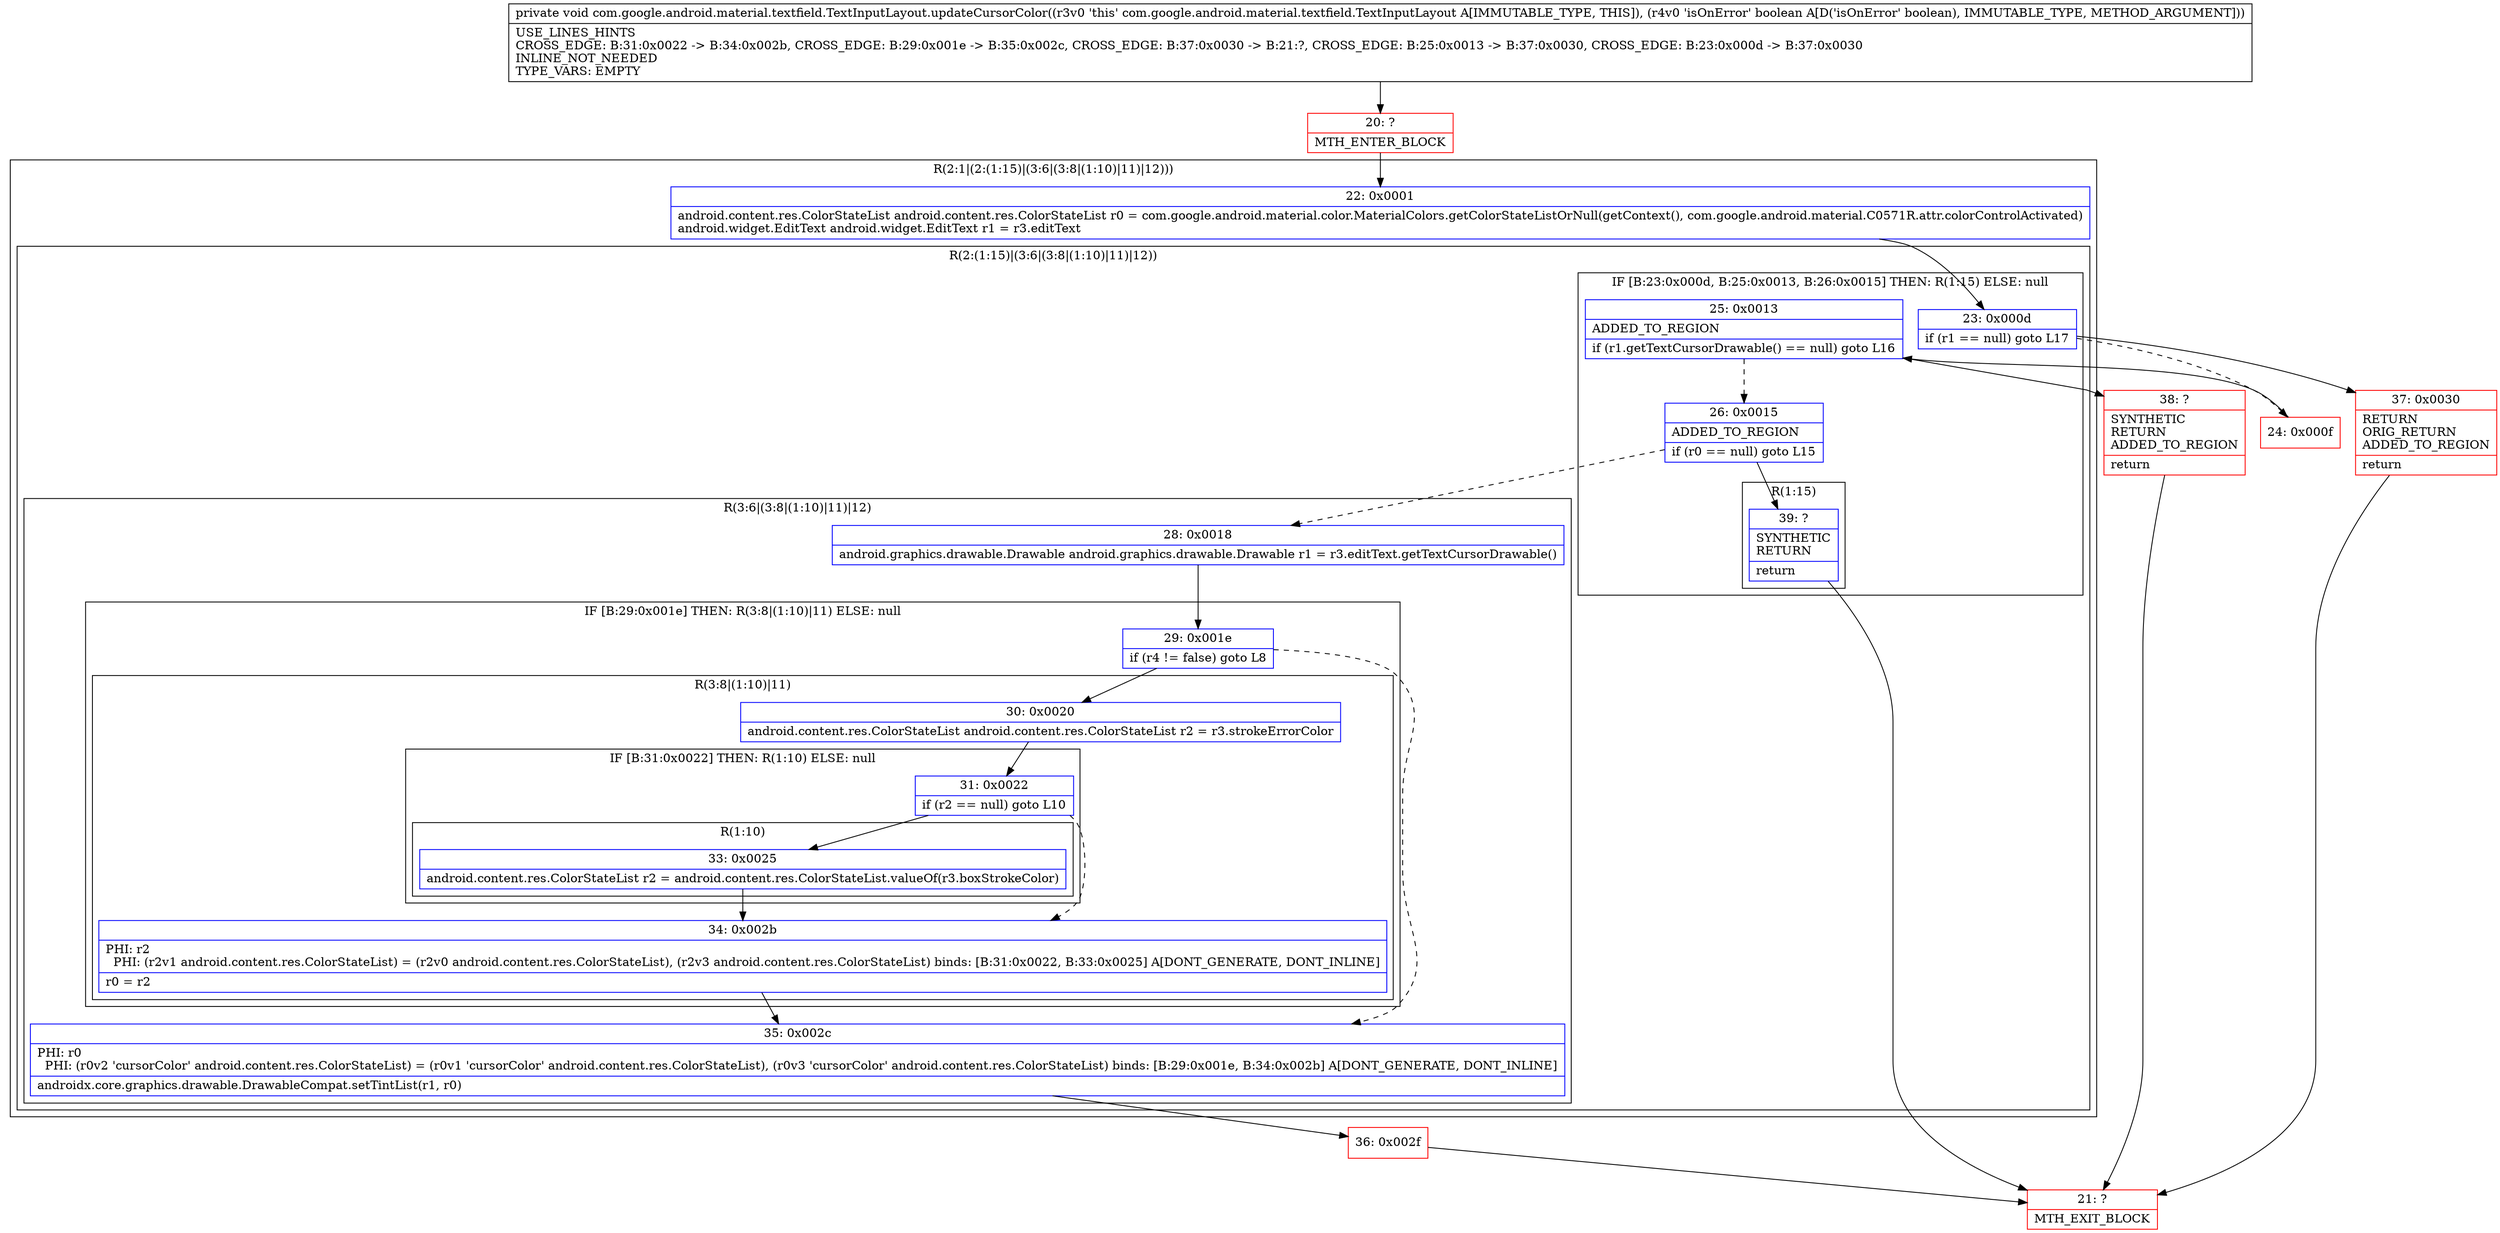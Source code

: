 digraph "CFG forcom.google.android.material.textfield.TextInputLayout.updateCursorColor(Z)V" {
subgraph cluster_Region_1642819526 {
label = "R(2:1|(2:(1:15)|(3:6|(3:8|(1:10)|11)|12)))";
node [shape=record,color=blue];
Node_22 [shape=record,label="{22\:\ 0x0001|android.content.res.ColorStateList android.content.res.ColorStateList r0 = com.google.android.material.color.MaterialColors.getColorStateListOrNull(getContext(), com.google.android.material.C0571R.attr.colorControlActivated)\landroid.widget.EditText android.widget.EditText r1 = r3.editText\l}"];
subgraph cluster_Region_1803838497 {
label = "R(2:(1:15)|(3:6|(3:8|(1:10)|11)|12))";
node [shape=record,color=blue];
subgraph cluster_IfRegion_691888357 {
label = "IF [B:23:0x000d, B:25:0x0013, B:26:0x0015] THEN: R(1:15) ELSE: null";
node [shape=record,color=blue];
Node_23 [shape=record,label="{23\:\ 0x000d|if (r1 == null) goto L17\l}"];
Node_25 [shape=record,label="{25\:\ 0x0013|ADDED_TO_REGION\l|if (r1.getTextCursorDrawable() == null) goto L16\l}"];
Node_26 [shape=record,label="{26\:\ 0x0015|ADDED_TO_REGION\l|if (r0 == null) goto L15\l}"];
subgraph cluster_Region_1688524089 {
label = "R(1:15)";
node [shape=record,color=blue];
Node_39 [shape=record,label="{39\:\ ?|SYNTHETIC\lRETURN\l|return\l}"];
}
}
subgraph cluster_Region_1853059286 {
label = "R(3:6|(3:8|(1:10)|11)|12)";
node [shape=record,color=blue];
Node_28 [shape=record,label="{28\:\ 0x0018|android.graphics.drawable.Drawable android.graphics.drawable.Drawable r1 = r3.editText.getTextCursorDrawable()\l}"];
subgraph cluster_IfRegion_1942668427 {
label = "IF [B:29:0x001e] THEN: R(3:8|(1:10)|11) ELSE: null";
node [shape=record,color=blue];
Node_29 [shape=record,label="{29\:\ 0x001e|if (r4 != false) goto L8\l}"];
subgraph cluster_Region_392154284 {
label = "R(3:8|(1:10)|11)";
node [shape=record,color=blue];
Node_30 [shape=record,label="{30\:\ 0x0020|android.content.res.ColorStateList android.content.res.ColorStateList r2 = r3.strokeErrorColor\l}"];
subgraph cluster_IfRegion_1024408330 {
label = "IF [B:31:0x0022] THEN: R(1:10) ELSE: null";
node [shape=record,color=blue];
Node_31 [shape=record,label="{31\:\ 0x0022|if (r2 == null) goto L10\l}"];
subgraph cluster_Region_1415358337 {
label = "R(1:10)";
node [shape=record,color=blue];
Node_33 [shape=record,label="{33\:\ 0x0025|android.content.res.ColorStateList r2 = android.content.res.ColorStateList.valueOf(r3.boxStrokeColor)\l}"];
}
}
Node_34 [shape=record,label="{34\:\ 0x002b|PHI: r2 \l  PHI: (r2v1 android.content.res.ColorStateList) = (r2v0 android.content.res.ColorStateList), (r2v3 android.content.res.ColorStateList) binds: [B:31:0x0022, B:33:0x0025] A[DONT_GENERATE, DONT_INLINE]\l|r0 = r2\l}"];
}
}
Node_35 [shape=record,label="{35\:\ 0x002c|PHI: r0 \l  PHI: (r0v2 'cursorColor' android.content.res.ColorStateList) = (r0v1 'cursorColor' android.content.res.ColorStateList), (r0v3 'cursorColor' android.content.res.ColorStateList) binds: [B:29:0x001e, B:34:0x002b] A[DONT_GENERATE, DONT_INLINE]\l|androidx.core.graphics.drawable.DrawableCompat.setTintList(r1, r0)\l}"];
}
}
}
Node_20 [shape=record,color=red,label="{20\:\ ?|MTH_ENTER_BLOCK\l}"];
Node_24 [shape=record,color=red,label="{24\:\ 0x000f}"];
Node_36 [shape=record,color=red,label="{36\:\ 0x002f}"];
Node_21 [shape=record,color=red,label="{21\:\ ?|MTH_EXIT_BLOCK\l}"];
Node_38 [shape=record,color=red,label="{38\:\ ?|SYNTHETIC\lRETURN\lADDED_TO_REGION\l|return\l}"];
Node_37 [shape=record,color=red,label="{37\:\ 0x0030|RETURN\lORIG_RETURN\lADDED_TO_REGION\l|return\l}"];
MethodNode[shape=record,label="{private void com.google.android.material.textfield.TextInputLayout.updateCursorColor((r3v0 'this' com.google.android.material.textfield.TextInputLayout A[IMMUTABLE_TYPE, THIS]), (r4v0 'isOnError' boolean A[D('isOnError' boolean), IMMUTABLE_TYPE, METHOD_ARGUMENT]))  | USE_LINES_HINTS\lCROSS_EDGE: B:31:0x0022 \-\> B:34:0x002b, CROSS_EDGE: B:29:0x001e \-\> B:35:0x002c, CROSS_EDGE: B:37:0x0030 \-\> B:21:?, CROSS_EDGE: B:25:0x0013 \-\> B:37:0x0030, CROSS_EDGE: B:23:0x000d \-\> B:37:0x0030\lINLINE_NOT_NEEDED\lTYPE_VARS: EMPTY\l}"];
MethodNode -> Node_20;Node_22 -> Node_23;
Node_23 -> Node_24[style=dashed];
Node_23 -> Node_37;
Node_25 -> Node_26[style=dashed];
Node_25 -> Node_38;
Node_26 -> Node_28[style=dashed];
Node_26 -> Node_39;
Node_39 -> Node_21;
Node_28 -> Node_29;
Node_29 -> Node_30;
Node_29 -> Node_35[style=dashed];
Node_30 -> Node_31;
Node_31 -> Node_33;
Node_31 -> Node_34[style=dashed];
Node_33 -> Node_34;
Node_34 -> Node_35;
Node_35 -> Node_36;
Node_20 -> Node_22;
Node_24 -> Node_25;
Node_36 -> Node_21;
Node_38 -> Node_21;
Node_37 -> Node_21;
}

